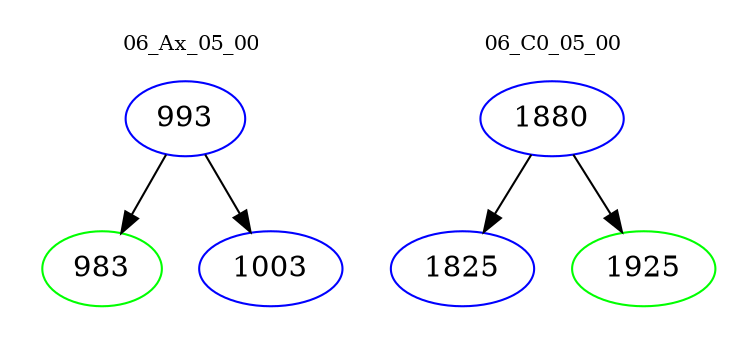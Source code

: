 digraph{
subgraph cluster_0 {
color = white
label = "06_Ax_05_00";
fontsize=10;
T0_993 [label="993", color="blue"]
T0_993 -> T0_983 [color="black"]
T0_983 [label="983", color="green"]
T0_993 -> T0_1003 [color="black"]
T0_1003 [label="1003", color="blue"]
}
subgraph cluster_1 {
color = white
label = "06_C0_05_00";
fontsize=10;
T1_1880 [label="1880", color="blue"]
T1_1880 -> T1_1825 [color="black"]
T1_1825 [label="1825", color="blue"]
T1_1880 -> T1_1925 [color="black"]
T1_1925 [label="1925", color="green"]
}
}
